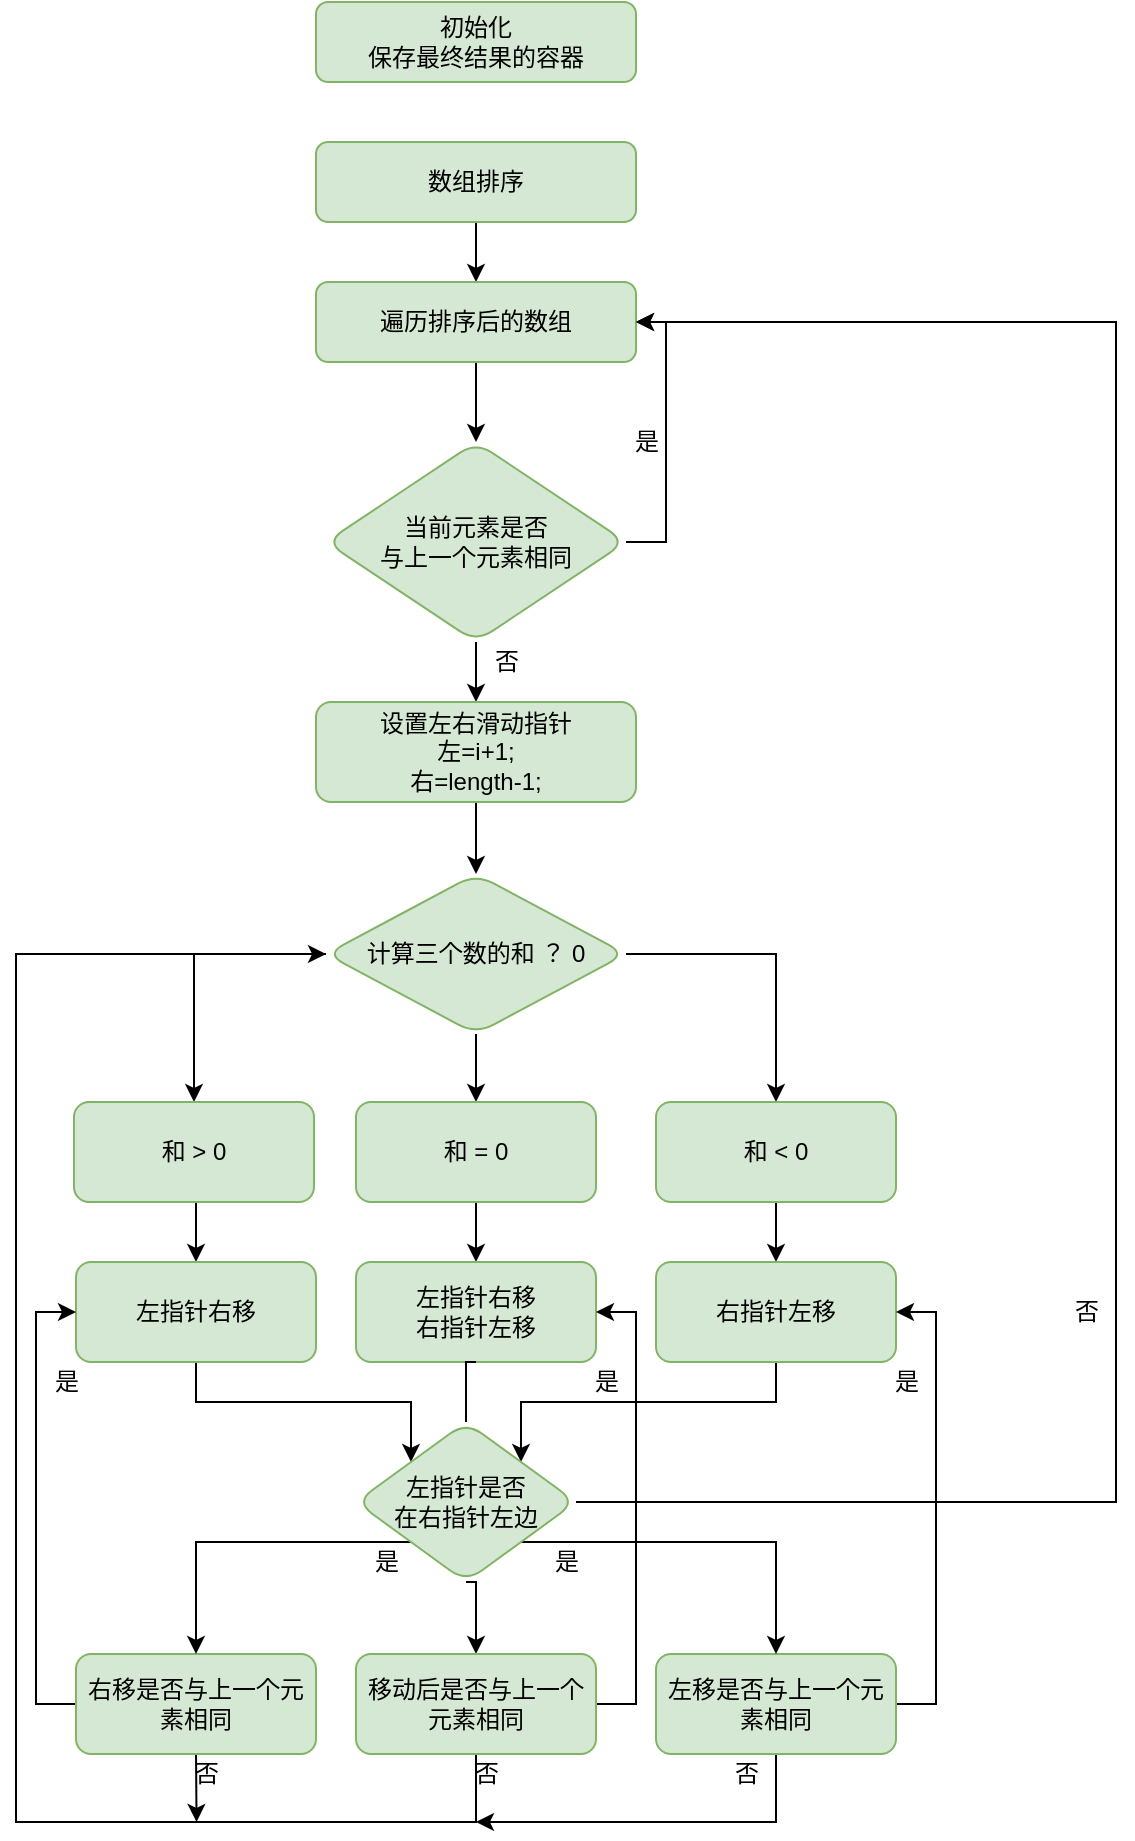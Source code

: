 <mxfile version="17.4.6" type="github">
  <diagram id="nZsXNzgTfsL5aVxK9Qy-" name="第 1 页">
    <mxGraphModel dx="705" dy="354" grid="1" gridSize="10" guides="1" tooltips="1" connect="1" arrows="1" fold="1" page="1" pageScale="1" pageWidth="827" pageHeight="1169" math="0" shadow="0">
      <root>
        <mxCell id="0" />
        <mxCell id="1" parent="0" />
        <mxCell id="vjGGeXQXuBnlSg8_W75x-2" value="初始化&lt;br&gt;保存最终结果的容器" style="rounded=1;whiteSpace=wrap;html=1;fillColor=#d5e8d4;strokeColor=#82b366;" parent="1" vertex="1">
          <mxGeometry x="170" y="120" width="160" height="40" as="geometry" />
        </mxCell>
        <mxCell id="MScV8rbteiX6YOOFGvK_-9" style="edgeStyle=orthogonalEdgeStyle;rounded=0;orthogonalLoop=1;jettySize=auto;html=1;exitX=0.5;exitY=1;exitDx=0;exitDy=0;entryX=0.5;entryY=0;entryDx=0;entryDy=0;" edge="1" parent="1" source="MScV8rbteiX6YOOFGvK_-1" target="MScV8rbteiX6YOOFGvK_-2">
          <mxGeometry relative="1" as="geometry" />
        </mxCell>
        <mxCell id="MScV8rbteiX6YOOFGvK_-1" value="数组排序" style="rounded=1;whiteSpace=wrap;html=1;fillColor=#d5e8d4;strokeColor=#82b366;" vertex="1" parent="1">
          <mxGeometry x="170" y="190" width="160" height="40" as="geometry" />
        </mxCell>
        <mxCell id="MScV8rbteiX6YOOFGvK_-4" style="edgeStyle=orthogonalEdgeStyle;rounded=0;orthogonalLoop=1;jettySize=auto;html=1;exitX=0.5;exitY=1;exitDx=0;exitDy=0;entryX=0.5;entryY=0;entryDx=0;entryDy=0;" edge="1" parent="1" source="MScV8rbteiX6YOOFGvK_-2" target="MScV8rbteiX6YOOFGvK_-3">
          <mxGeometry relative="1" as="geometry" />
        </mxCell>
        <mxCell id="MScV8rbteiX6YOOFGvK_-2" value="遍历排序后的数组" style="rounded=1;whiteSpace=wrap;html=1;fillColor=#d5e8d4;strokeColor=#82b366;" vertex="1" parent="1">
          <mxGeometry x="170" y="260" width="160" height="40" as="geometry" />
        </mxCell>
        <mxCell id="MScV8rbteiX6YOOFGvK_-5" style="edgeStyle=orthogonalEdgeStyle;rounded=0;orthogonalLoop=1;jettySize=auto;html=1;exitX=1;exitY=0.5;exitDx=0;exitDy=0;entryX=1;entryY=0.5;entryDx=0;entryDy=0;" edge="1" parent="1" source="MScV8rbteiX6YOOFGvK_-3" target="MScV8rbteiX6YOOFGvK_-2">
          <mxGeometry relative="1" as="geometry" />
        </mxCell>
        <mxCell id="MScV8rbteiX6YOOFGvK_-8" style="edgeStyle=orthogonalEdgeStyle;rounded=0;orthogonalLoop=1;jettySize=auto;html=1;exitX=0.5;exitY=1;exitDx=0;exitDy=0;entryX=0.5;entryY=0;entryDx=0;entryDy=0;" edge="1" parent="1" source="MScV8rbteiX6YOOFGvK_-3" target="MScV8rbteiX6YOOFGvK_-7">
          <mxGeometry relative="1" as="geometry" />
        </mxCell>
        <mxCell id="MScV8rbteiX6YOOFGvK_-3" value="当前元素是否&lt;br&gt;与上一个元素相同" style="rhombus;whiteSpace=wrap;html=1;fillColor=#d5e8d4;strokeColor=#82b366;rounded=1;" vertex="1" parent="1">
          <mxGeometry x="175" y="340" width="150" height="100" as="geometry" />
        </mxCell>
        <mxCell id="MScV8rbteiX6YOOFGvK_-6" value="是" style="text;html=1;align=center;verticalAlign=middle;resizable=0;points=[];autosize=1;strokeColor=none;fillColor=none;" vertex="1" parent="1">
          <mxGeometry x="320" y="330" width="30" height="20" as="geometry" />
        </mxCell>
        <mxCell id="MScV8rbteiX6YOOFGvK_-28" style="edgeStyle=orthogonalEdgeStyle;rounded=0;orthogonalLoop=1;jettySize=auto;html=1;exitX=0.5;exitY=1;exitDx=0;exitDy=0;entryX=0.5;entryY=0;entryDx=0;entryDy=0;" edge="1" parent="1" source="MScV8rbteiX6YOOFGvK_-7" target="MScV8rbteiX6YOOFGvK_-13">
          <mxGeometry relative="1" as="geometry" />
        </mxCell>
        <mxCell id="MScV8rbteiX6YOOFGvK_-7" value="设置左右滑动指针&lt;br&gt;左=i+1;&lt;br&gt;右=length-1;" style="rounded=1;whiteSpace=wrap;html=1;fillColor=#d5e8d4;strokeColor=#82b366;" vertex="1" parent="1">
          <mxGeometry x="170" y="470" width="160" height="50" as="geometry" />
        </mxCell>
        <mxCell id="MScV8rbteiX6YOOFGvK_-10" value="否" style="text;html=1;align=center;verticalAlign=middle;resizable=0;points=[];autosize=1;strokeColor=none;fillColor=none;" vertex="1" parent="1">
          <mxGeometry x="250" y="440" width="30" height="20" as="geometry" />
        </mxCell>
        <mxCell id="MScV8rbteiX6YOOFGvK_-17" style="edgeStyle=orthogonalEdgeStyle;rounded=0;orthogonalLoop=1;jettySize=auto;html=1;exitX=0;exitY=0.5;exitDx=0;exitDy=0;entryX=0.5;entryY=0;entryDx=0;entryDy=0;" edge="1" parent="1" source="MScV8rbteiX6YOOFGvK_-13" target="MScV8rbteiX6YOOFGvK_-14">
          <mxGeometry relative="1" as="geometry" />
        </mxCell>
        <mxCell id="MScV8rbteiX6YOOFGvK_-18" style="edgeStyle=orthogonalEdgeStyle;rounded=0;orthogonalLoop=1;jettySize=auto;html=1;exitX=0.5;exitY=1;exitDx=0;exitDy=0;entryX=0.5;entryY=0;entryDx=0;entryDy=0;" edge="1" parent="1" source="MScV8rbteiX6YOOFGvK_-13" target="MScV8rbteiX6YOOFGvK_-15">
          <mxGeometry relative="1" as="geometry" />
        </mxCell>
        <mxCell id="MScV8rbteiX6YOOFGvK_-19" style="edgeStyle=orthogonalEdgeStyle;rounded=0;orthogonalLoop=1;jettySize=auto;html=1;exitX=1;exitY=0.5;exitDx=0;exitDy=0;entryX=0.5;entryY=0;entryDx=0;entryDy=0;" edge="1" parent="1" source="MScV8rbteiX6YOOFGvK_-13" target="MScV8rbteiX6YOOFGvK_-16">
          <mxGeometry relative="1" as="geometry" />
        </mxCell>
        <mxCell id="MScV8rbteiX6YOOFGvK_-13" value="计算三个数的和&amp;nbsp;？ 0" style="rhombus;whiteSpace=wrap;html=1;fillColor=#d5e8d4;strokeColor=#82b366;rounded=1;" vertex="1" parent="1">
          <mxGeometry x="175" y="556" width="150" height="80" as="geometry" />
        </mxCell>
        <mxCell id="MScV8rbteiX6YOOFGvK_-22" style="edgeStyle=orthogonalEdgeStyle;rounded=0;orthogonalLoop=1;jettySize=auto;html=1;exitX=0.5;exitY=1;exitDx=0;exitDy=0;entryX=0.5;entryY=0;entryDx=0;entryDy=0;" edge="1" parent="1" source="MScV8rbteiX6YOOFGvK_-14" target="MScV8rbteiX6YOOFGvK_-20">
          <mxGeometry relative="1" as="geometry" />
        </mxCell>
        <mxCell id="MScV8rbteiX6YOOFGvK_-14" value="和 &amp;gt; 0" style="rounded=1;whiteSpace=wrap;html=1;fillColor=#d5e8d4;strokeColor=#82b366;" vertex="1" parent="1">
          <mxGeometry x="49" y="670" width="120" height="50" as="geometry" />
        </mxCell>
        <mxCell id="MScV8rbteiX6YOOFGvK_-25" style="edgeStyle=orthogonalEdgeStyle;rounded=0;orthogonalLoop=1;jettySize=auto;html=1;exitX=0.5;exitY=1;exitDx=0;exitDy=0;entryX=0.5;entryY=0;entryDx=0;entryDy=0;" edge="1" parent="1" source="MScV8rbteiX6YOOFGvK_-15" target="MScV8rbteiX6YOOFGvK_-24">
          <mxGeometry relative="1" as="geometry" />
        </mxCell>
        <mxCell id="MScV8rbteiX6YOOFGvK_-15" value="和 = 0" style="rounded=1;whiteSpace=wrap;html=1;fillColor=#d5e8d4;strokeColor=#82b366;" vertex="1" parent="1">
          <mxGeometry x="190" y="670" width="120" height="50" as="geometry" />
        </mxCell>
        <mxCell id="MScV8rbteiX6YOOFGvK_-23" style="edgeStyle=orthogonalEdgeStyle;rounded=0;orthogonalLoop=1;jettySize=auto;html=1;exitX=0.5;exitY=1;exitDx=0;exitDy=0;entryX=0.5;entryY=0;entryDx=0;entryDy=0;" edge="1" parent="1" source="MScV8rbteiX6YOOFGvK_-16" target="MScV8rbteiX6YOOFGvK_-21">
          <mxGeometry relative="1" as="geometry" />
        </mxCell>
        <mxCell id="MScV8rbteiX6YOOFGvK_-16" value="和 &amp;lt; 0" style="rounded=1;whiteSpace=wrap;html=1;fillColor=#d5e8d4;strokeColor=#82b366;" vertex="1" parent="1">
          <mxGeometry x="340" y="670" width="120" height="50" as="geometry" />
        </mxCell>
        <mxCell id="MScV8rbteiX6YOOFGvK_-46" style="edgeStyle=orthogonalEdgeStyle;rounded=0;orthogonalLoop=1;jettySize=auto;html=1;exitX=0.5;exitY=1;exitDx=0;exitDy=0;entryX=0;entryY=0;entryDx=0;entryDy=0;" edge="1" parent="1" source="MScV8rbteiX6YOOFGvK_-20" target="MScV8rbteiX6YOOFGvK_-42">
          <mxGeometry relative="1" as="geometry">
            <Array as="points">
              <mxPoint x="110" y="820" />
              <mxPoint x="217" y="820" />
            </Array>
          </mxGeometry>
        </mxCell>
        <mxCell id="MScV8rbteiX6YOOFGvK_-20" value="左指针右移" style="rounded=1;whiteSpace=wrap;html=1;fillColor=#d5e8d4;strokeColor=#82b366;" vertex="1" parent="1">
          <mxGeometry x="50" y="750" width="120" height="50" as="geometry" />
        </mxCell>
        <mxCell id="MScV8rbteiX6YOOFGvK_-49" style="edgeStyle=orthogonalEdgeStyle;rounded=0;orthogonalLoop=1;jettySize=auto;html=1;exitX=0.5;exitY=1;exitDx=0;exitDy=0;entryX=1;entryY=0;entryDx=0;entryDy=0;" edge="1" parent="1" source="MScV8rbteiX6YOOFGvK_-21" target="MScV8rbteiX6YOOFGvK_-42">
          <mxGeometry relative="1" as="geometry">
            <Array as="points">
              <mxPoint x="400" y="820" />
              <mxPoint x="273" y="820" />
            </Array>
          </mxGeometry>
        </mxCell>
        <mxCell id="MScV8rbteiX6YOOFGvK_-21" value="右指针左移" style="rounded=1;whiteSpace=wrap;html=1;fillColor=#d5e8d4;strokeColor=#82b366;" vertex="1" parent="1">
          <mxGeometry x="340" y="750" width="120" height="50" as="geometry" />
        </mxCell>
        <mxCell id="MScV8rbteiX6YOOFGvK_-31" style="edgeStyle=orthogonalEdgeStyle;rounded=0;orthogonalLoop=1;jettySize=auto;html=1;exitX=0.5;exitY=1;exitDx=0;exitDy=0;entryX=0.5;entryY=0;entryDx=0;entryDy=0;startArrow=none;" edge="1" parent="1" source="MScV8rbteiX6YOOFGvK_-42" target="MScV8rbteiX6YOOFGvK_-29">
          <mxGeometry relative="1" as="geometry">
            <Array as="points">
              <mxPoint x="250" y="910" />
            </Array>
          </mxGeometry>
        </mxCell>
        <mxCell id="MScV8rbteiX6YOOFGvK_-24" value="左指针右移&lt;br&gt;右指针左移" style="rounded=1;whiteSpace=wrap;html=1;fillColor=#d5e8d4;strokeColor=#82b366;" vertex="1" parent="1">
          <mxGeometry x="190" y="750" width="120" height="50" as="geometry" />
        </mxCell>
        <mxCell id="MScV8rbteiX6YOOFGvK_-33" style="edgeStyle=orthogonalEdgeStyle;rounded=0;orthogonalLoop=1;jettySize=auto;html=1;exitX=0;exitY=0.5;exitDx=0;exitDy=0;entryX=0;entryY=0.5;entryDx=0;entryDy=0;" edge="1" parent="1" source="MScV8rbteiX6YOOFGvK_-26" target="MScV8rbteiX6YOOFGvK_-20">
          <mxGeometry relative="1" as="geometry" />
        </mxCell>
        <mxCell id="MScV8rbteiX6YOOFGvK_-55" style="edgeStyle=orthogonalEdgeStyle;rounded=0;orthogonalLoop=1;jettySize=auto;html=1;exitX=0.5;exitY=1;exitDx=0;exitDy=0;" edge="1" parent="1" source="MScV8rbteiX6YOOFGvK_-26">
          <mxGeometry relative="1" as="geometry">
            <mxPoint x="110.286" y="1030" as="targetPoint" />
          </mxGeometry>
        </mxCell>
        <mxCell id="MScV8rbteiX6YOOFGvK_-26" value="右移是否与上一个元素相同" style="rounded=1;whiteSpace=wrap;html=1;fillColor=#d5e8d4;strokeColor=#82b366;" vertex="1" parent="1">
          <mxGeometry x="50" y="946" width="120" height="50" as="geometry" />
        </mxCell>
        <mxCell id="MScV8rbteiX6YOOFGvK_-35" style="edgeStyle=orthogonalEdgeStyle;rounded=0;orthogonalLoop=1;jettySize=auto;html=1;exitX=1;exitY=0.5;exitDx=0;exitDy=0;entryX=1;entryY=0.5;entryDx=0;entryDy=0;" edge="1" parent="1" source="MScV8rbteiX6YOOFGvK_-27" target="MScV8rbteiX6YOOFGvK_-21">
          <mxGeometry relative="1" as="geometry" />
        </mxCell>
        <mxCell id="MScV8rbteiX6YOOFGvK_-56" style="edgeStyle=orthogonalEdgeStyle;rounded=0;orthogonalLoop=1;jettySize=auto;html=1;exitX=0.5;exitY=1;exitDx=0;exitDy=0;" edge="1" parent="1" source="MScV8rbteiX6YOOFGvK_-27">
          <mxGeometry relative="1" as="geometry">
            <mxPoint x="250" y="1030" as="targetPoint" />
            <Array as="points">
              <mxPoint x="400" y="1030" />
            </Array>
          </mxGeometry>
        </mxCell>
        <mxCell id="MScV8rbteiX6YOOFGvK_-27" value="左移是否与上一个元素相同" style="rounded=1;whiteSpace=wrap;html=1;fillColor=#d5e8d4;strokeColor=#82b366;" vertex="1" parent="1">
          <mxGeometry x="340" y="946" width="120" height="50" as="geometry" />
        </mxCell>
        <mxCell id="MScV8rbteiX6YOOFGvK_-37" style="edgeStyle=orthogonalEdgeStyle;rounded=0;orthogonalLoop=1;jettySize=auto;html=1;exitX=1;exitY=0.5;exitDx=0;exitDy=0;entryX=1;entryY=0.5;entryDx=0;entryDy=0;" edge="1" parent="1" source="MScV8rbteiX6YOOFGvK_-29" target="MScV8rbteiX6YOOFGvK_-24">
          <mxGeometry relative="1" as="geometry" />
        </mxCell>
        <mxCell id="MScV8rbteiX6YOOFGvK_-40" style="edgeStyle=orthogonalEdgeStyle;rounded=0;orthogonalLoop=1;jettySize=auto;html=1;exitX=0.5;exitY=1;exitDx=0;exitDy=0;entryX=0;entryY=0.5;entryDx=0;entryDy=0;" edge="1" parent="1" source="MScV8rbteiX6YOOFGvK_-29" target="MScV8rbteiX6YOOFGvK_-13">
          <mxGeometry relative="1" as="geometry">
            <Array as="points">
              <mxPoint x="250" y="1030" />
              <mxPoint x="20" y="1030" />
              <mxPoint x="20" y="596" />
            </Array>
          </mxGeometry>
        </mxCell>
        <mxCell id="MScV8rbteiX6YOOFGvK_-29" value="移动后是否与上一个元素相同" style="rounded=1;whiteSpace=wrap;html=1;fillColor=#d5e8d4;strokeColor=#82b366;" vertex="1" parent="1">
          <mxGeometry x="190" y="946" width="120" height="50" as="geometry" />
        </mxCell>
        <mxCell id="MScV8rbteiX6YOOFGvK_-34" value="是" style="text;html=1;align=center;verticalAlign=middle;resizable=0;points=[];autosize=1;strokeColor=none;fillColor=none;" vertex="1" parent="1">
          <mxGeometry x="30" y="800" width="30" height="20" as="geometry" />
        </mxCell>
        <mxCell id="MScV8rbteiX6YOOFGvK_-36" value="是" style="text;html=1;align=center;verticalAlign=middle;resizable=0;points=[];autosize=1;strokeColor=none;fillColor=none;" vertex="1" parent="1">
          <mxGeometry x="450" y="800" width="30" height="20" as="geometry" />
        </mxCell>
        <mxCell id="MScV8rbteiX6YOOFGvK_-38" value="是" style="text;html=1;align=center;verticalAlign=middle;resizable=0;points=[];autosize=1;strokeColor=none;fillColor=none;" vertex="1" parent="1">
          <mxGeometry x="300" y="800" width="30" height="20" as="geometry" />
        </mxCell>
        <mxCell id="MScV8rbteiX6YOOFGvK_-48" style="edgeStyle=orthogonalEdgeStyle;rounded=0;orthogonalLoop=1;jettySize=auto;html=1;exitX=0;exitY=1;exitDx=0;exitDy=0;entryX=0.5;entryY=0;entryDx=0;entryDy=0;" edge="1" parent="1" source="MScV8rbteiX6YOOFGvK_-42" target="MScV8rbteiX6YOOFGvK_-26">
          <mxGeometry relative="1" as="geometry" />
        </mxCell>
        <mxCell id="MScV8rbteiX6YOOFGvK_-50" style="edgeStyle=orthogonalEdgeStyle;rounded=0;orthogonalLoop=1;jettySize=auto;html=1;exitX=1;exitY=1;exitDx=0;exitDy=0;entryX=0.5;entryY=0;entryDx=0;entryDy=0;" edge="1" parent="1" source="MScV8rbteiX6YOOFGvK_-42" target="MScV8rbteiX6YOOFGvK_-27">
          <mxGeometry relative="1" as="geometry" />
        </mxCell>
        <mxCell id="MScV8rbteiX6YOOFGvK_-51" style="edgeStyle=orthogonalEdgeStyle;rounded=0;orthogonalLoop=1;jettySize=auto;html=1;exitX=1;exitY=0.5;exitDx=0;exitDy=0;entryX=1;entryY=0.5;entryDx=0;entryDy=0;" edge="1" parent="1" source="MScV8rbteiX6YOOFGvK_-42" target="MScV8rbteiX6YOOFGvK_-2">
          <mxGeometry relative="1" as="geometry">
            <Array as="points">
              <mxPoint x="570" y="870" />
              <mxPoint x="570" y="280" />
            </Array>
          </mxGeometry>
        </mxCell>
        <mxCell id="MScV8rbteiX6YOOFGvK_-42" value="&lt;span&gt;左指针是否&lt;br&gt;在右指针左边&lt;/span&gt;" style="rhombus;whiteSpace=wrap;html=1;fillColor=#d5e8d4;strokeColor=#82b366;rounded=1;" vertex="1" parent="1">
          <mxGeometry x="190" y="830" width="110" height="80" as="geometry" />
        </mxCell>
        <mxCell id="MScV8rbteiX6YOOFGvK_-43" value="" style="edgeStyle=orthogonalEdgeStyle;rounded=0;orthogonalLoop=1;jettySize=auto;html=1;exitX=0.5;exitY=1;exitDx=0;exitDy=0;entryX=0.5;entryY=0;entryDx=0;entryDy=0;endArrow=none;" edge="1" parent="1" source="MScV8rbteiX6YOOFGvK_-24" target="MScV8rbteiX6YOOFGvK_-42">
          <mxGeometry relative="1" as="geometry">
            <mxPoint x="250" y="800" as="sourcePoint" />
            <mxPoint x="250" y="946" as="targetPoint" />
          </mxGeometry>
        </mxCell>
        <mxCell id="MScV8rbteiX6YOOFGvK_-52" value="是" style="text;html=1;align=center;verticalAlign=middle;resizable=0;points=[];autosize=1;strokeColor=none;fillColor=none;" vertex="1" parent="1">
          <mxGeometry x="190" y="890" width="30" height="20" as="geometry" />
        </mxCell>
        <mxCell id="MScV8rbteiX6YOOFGvK_-53" value="是" style="text;html=1;align=center;verticalAlign=middle;resizable=0;points=[];autosize=1;strokeColor=none;fillColor=none;" vertex="1" parent="1">
          <mxGeometry x="280" y="890" width="30" height="20" as="geometry" />
        </mxCell>
        <mxCell id="MScV8rbteiX6YOOFGvK_-54" value="否" style="text;html=1;align=center;verticalAlign=middle;resizable=0;points=[];autosize=1;strokeColor=none;fillColor=none;" vertex="1" parent="1">
          <mxGeometry x="540" y="765" width="30" height="20" as="geometry" />
        </mxCell>
        <mxCell id="MScV8rbteiX6YOOFGvK_-57" value="否" style="text;html=1;align=center;verticalAlign=middle;resizable=0;points=[];autosize=1;strokeColor=none;fillColor=none;" vertex="1" parent="1">
          <mxGeometry x="100" y="996" width="30" height="20" as="geometry" />
        </mxCell>
        <mxCell id="MScV8rbteiX6YOOFGvK_-58" value="否" style="text;html=1;align=center;verticalAlign=middle;resizable=0;points=[];autosize=1;strokeColor=none;fillColor=none;" vertex="1" parent="1">
          <mxGeometry x="240" y="996" width="30" height="20" as="geometry" />
        </mxCell>
        <mxCell id="MScV8rbteiX6YOOFGvK_-59" value="否" style="text;html=1;align=center;verticalAlign=middle;resizable=0;points=[];autosize=1;strokeColor=none;fillColor=none;" vertex="1" parent="1">
          <mxGeometry x="370" y="996" width="30" height="20" as="geometry" />
        </mxCell>
      </root>
    </mxGraphModel>
  </diagram>
</mxfile>
